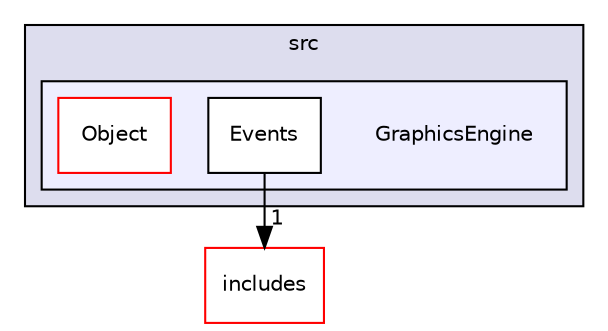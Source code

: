 digraph "src/GraphicsEngine" {
  compound=true
  node [ fontsize="10", fontname="Helvetica"];
  edge [ labelfontsize="10", labelfontname="Helvetica"];
  subgraph clusterdir_68267d1309a1af8e8297ef4c3efbcdba {
    graph [ bgcolor="#ddddee", pencolor="black", label="src" fontname="Helvetica", fontsize="10", URL="dir_68267d1309a1af8e8297ef4c3efbcdba.html"]
  subgraph clusterdir_6c3378f4b78899911c1a37ea233d60e2 {
    graph [ bgcolor="#eeeeff", pencolor="black", label="" URL="dir_6c3378f4b78899911c1a37ea233d60e2.html"];
    dir_6c3378f4b78899911c1a37ea233d60e2 [shape=plaintext label="GraphicsEngine"];
    dir_00b5888cde4fd90dcced895739ed1882 [shape=box label="Events" color="black" fillcolor="white" style="filled" URL="dir_00b5888cde4fd90dcced895739ed1882.html"];
    dir_edc0b354d504944449bb687a159b6362 [shape=box label="Object" color="red" fillcolor="white" style="filled" URL="dir_edc0b354d504944449bb687a159b6362.html"];
  }
  }
  dir_09e761304027c904456130627fd4dcf5 [shape=box label="includes" fillcolor="white" style="filled" color="red" URL="dir_09e761304027c904456130627fd4dcf5.html"];
  dir_00b5888cde4fd90dcced895739ed1882->dir_09e761304027c904456130627fd4dcf5 [headlabel="1", labeldistance=1.5 headhref="dir_000014_000000.html"];
}
